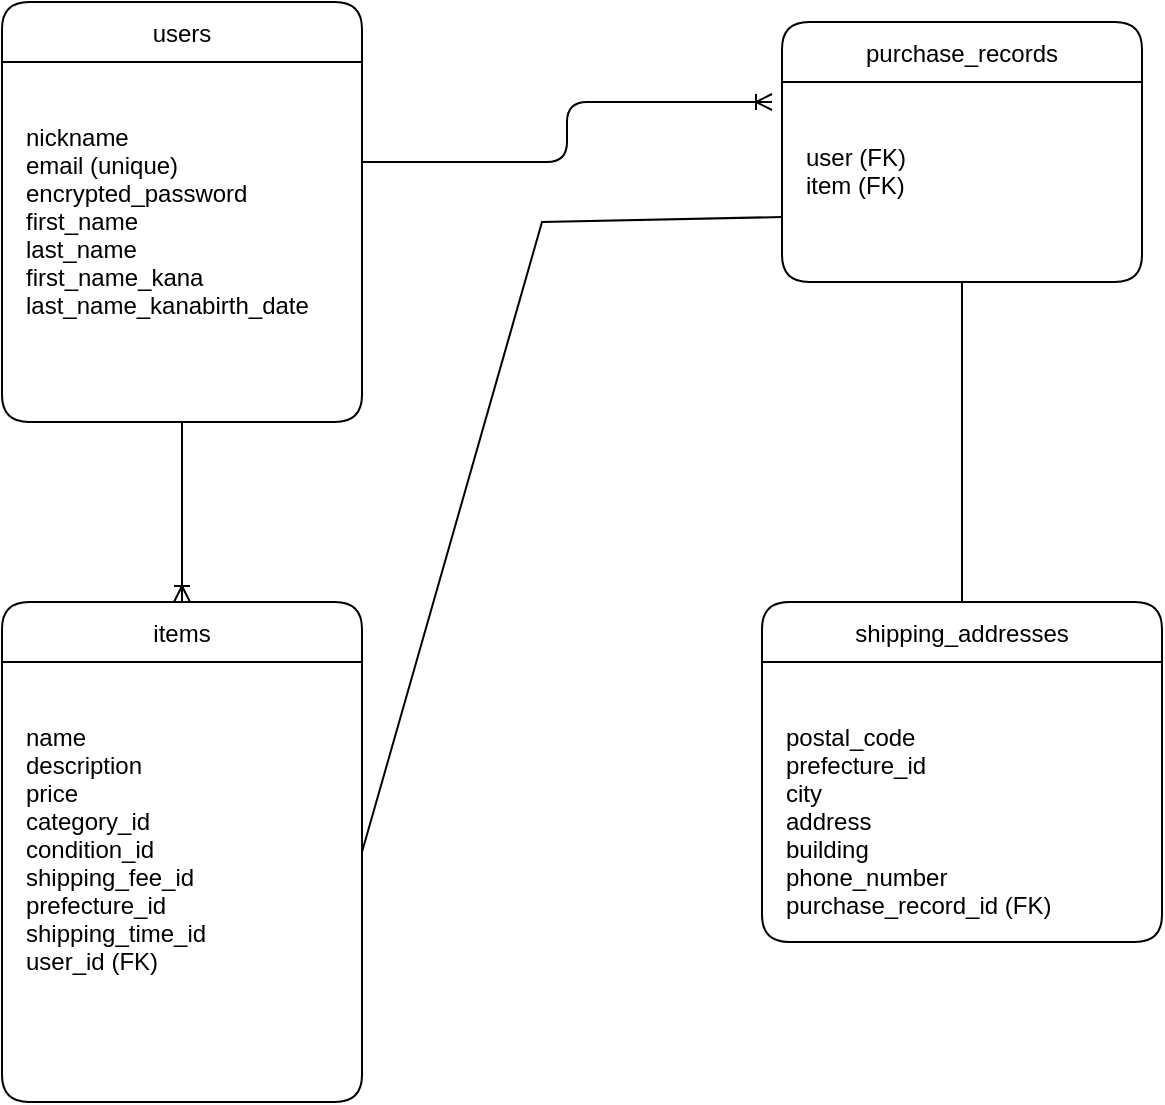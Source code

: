 <mxfile>
    <diagram id="0zyiNsfSegdo7sNZ2nji" name="Page-1">
        <mxGraphModel dx="832" dy="659" grid="1" gridSize="10" guides="1" tooltips="1" connect="1" arrows="1" fold="1" page="1" pageScale="1" pageWidth="827" pageHeight="1169" math="0" shadow="0">
            <root>
                <mxCell id="0"/>
                <mxCell id="1" parent="0"/>
                <mxCell id="33" style="edgeStyle=none;rounded=1;html=1;exitX=0.5;exitY=1;exitDx=0;exitDy=0;entryX=0.5;entryY=0;entryDx=0;entryDy=0;endArrow=ERoneToMany;endFill=0;" edge="1" parent="1" source="3" target="5">
                    <mxGeometry relative="1" as="geometry"/>
                </mxCell>
                <mxCell id="3" value="users" style="shape=table;startSize=30;rounded=1;" vertex="1" parent="1">
                    <mxGeometry x="20" y="20" width="180" height="210" as="geometry"/>
                </mxCell>
                <mxCell id="4" value="&#xa;nickname&#xa;email (unique)&#xa;encrypted_password&#xa;first_name&#xa;last_name&#xa;first_name_kana&#xa;last_name_kanabirth_date" style="text;rounded=1;" vertex="1" parent="3">
                    <mxGeometry x="10" y="40" width="160" height="160" as="geometry"/>
                </mxCell>
                <mxCell id="5" value="items" style="shape=table;startSize=30;rounded=1;" vertex="1" parent="1">
                    <mxGeometry x="20" y="320" width="180" height="250" as="geometry"/>
                </mxCell>
                <mxCell id="6" value="&#xa;name&#xa;description&#xa;price&#xa;category_id&#xa;condition_id&#xa;shipping_fee_id&#xa;prefecture_id&#xa;shipping_time_id&#xa;user_id (FK)" style="text;rounded=1;" vertex="1" parent="5">
                    <mxGeometry x="10" y="40" width="160" height="210" as="geometry"/>
                </mxCell>
                <mxCell id="7" value="purchase_records" style="shape=table;startSize=30;rounded=1;" vertex="1" parent="1">
                    <mxGeometry x="410" y="30" width="180" height="130" as="geometry"/>
                </mxCell>
                <mxCell id="8" value="&#xa;user (FK)&#xa;item (FK)" style="text;rounded=1;" vertex="1" parent="7">
                    <mxGeometry x="10" y="40" width="160" height="90" as="geometry"/>
                </mxCell>
                <mxCell id="9" value="shipping_addresses" style="shape=table;startSize=30;rounded=1;" vertex="1" parent="1">
                    <mxGeometry x="400" y="320" width="200" height="170" as="geometry"/>
                </mxCell>
                <mxCell id="10" value="&#xa;postal_code&#xa;prefecture_id&#xa;city&#xa;address&#xa;building&#xa;phone_number&#xa;purchase_record_id (FK)" style="text;rounded=1;" vertex="1" parent="9">
                    <mxGeometry x="10" y="40" width="180" height="130" as="geometry"/>
                </mxCell>
                <mxCell id="12" style="edgeStyle=elbowEdgeStyle;endArrow=ERoneToMany;endFill=0;targetPerimeterSpacing=5;" edge="1" parent="1">
                    <mxGeometry relative="1" as="geometry">
                        <mxPoint x="200" y="100" as="sourcePoint"/>
                        <mxPoint x="405" y="70" as="targetPoint"/>
                    </mxGeometry>
                </mxCell>
                <mxCell id="14" style="edgeStyle=elbowEdgeStyle;endArrow=none;endFill=0;" edge="1" parent="1" source="7">
                    <mxGeometry relative="1" as="geometry">
                        <mxPoint x="500" y="320" as="targetPoint"/>
                    </mxGeometry>
                </mxCell>
                <mxCell id="34" value="" style="endArrow=none;html=1;rounded=0;exitX=1;exitY=0.5;exitDx=0;exitDy=0;entryX=0;entryY=0.75;entryDx=0;entryDy=0;" edge="1" parent="1" source="5" target="7">
                    <mxGeometry relative="1" as="geometry">
                        <mxPoint x="280" y="250" as="sourcePoint"/>
                        <mxPoint x="440" y="250" as="targetPoint"/>
                        <Array as="points">
                            <mxPoint x="290" y="130"/>
                        </Array>
                    </mxGeometry>
                </mxCell>
            </root>
        </mxGraphModel>
    </diagram>
</mxfile>
